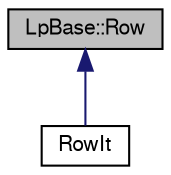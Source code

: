 digraph "LpBase::Row"
{
 // LATEX_PDF_SIZE
  edge [fontname="FreeSans",fontsize="10",labelfontname="FreeSans",labelfontsize="10"];
  node [fontname="FreeSans",fontsize="10",shape=record];
  Node0 [label="LpBase::Row",height=0.2,width=0.4,color="black", fillcolor="grey75", style="filled", fontcolor="black",tooltip="Refer to a row of the LP."];
  Node0 -> Node1 [dir="back",color="midnightblue",fontsize="10",style="solid",fontname="FreeSans"];
  Node1 [label="RowIt",height=0.2,width=0.4,color="black", fillcolor="white", style="filled",URL="$a03093.html",tooltip="Iterator for iterate over the rows of an LP problem."];
}
